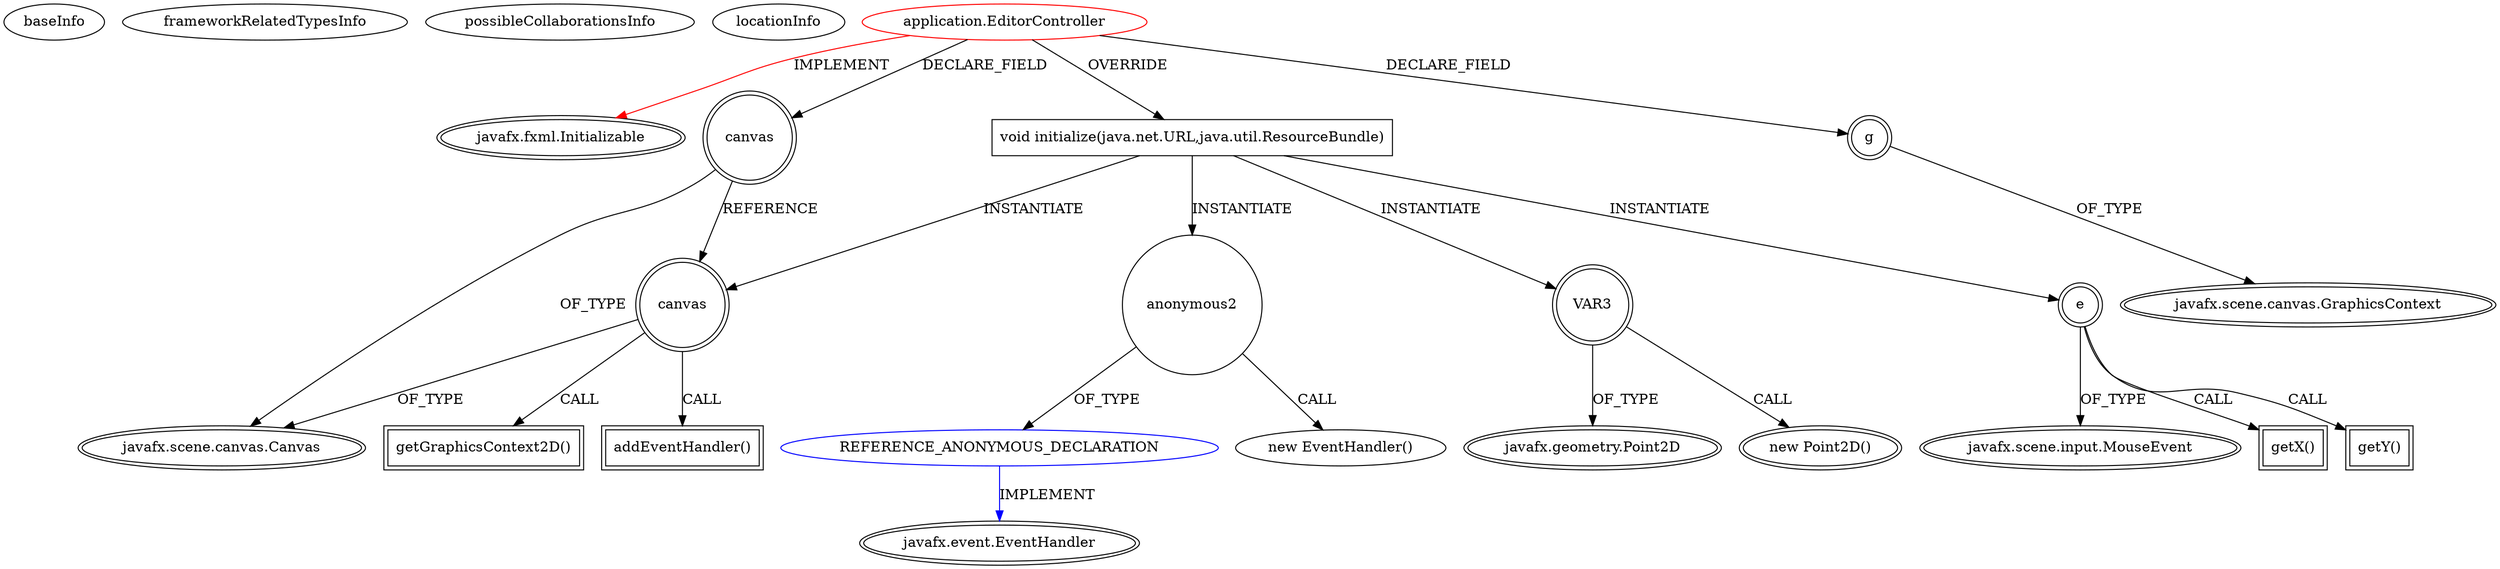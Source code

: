 digraph {
baseInfo[graphId=1208,category="extension_graph",isAnonymous=false,possibleRelation=true]
frameworkRelatedTypesInfo[0="javafx.fxml.Initializable"]
possibleCollaborationsInfo[0="1208~OVERRIDING_METHOD_DECLARATION-INSTANTIATION-~javafx.fxml.Initializable ~javafx.event.EventHandler ~false~true"]
locationInfo[projectName="SeventhSon-CGFilters",filePath="/SeventhSon-CGFilters/CGFilters-master/src/application/EditorController.java",contextSignature="EditorController",graphId="1208"]
0[label="application.EditorController",vertexType="ROOT_CLIENT_CLASS_DECLARATION",isFrameworkType=false,color=red]
1[label="javafx.fxml.Initializable",vertexType="FRAMEWORK_INTERFACE_TYPE",isFrameworkType=true,peripheries=2]
2[label="canvas",vertexType="FIELD_DECLARATION",isFrameworkType=true,peripheries=2,shape=circle]
3[label="javafx.scene.canvas.Canvas",vertexType="FRAMEWORK_CLASS_TYPE",isFrameworkType=true,peripheries=2]
4[label="g",vertexType="FIELD_DECLARATION",isFrameworkType=true,peripheries=2,shape=circle]
5[label="javafx.scene.canvas.GraphicsContext",vertexType="FRAMEWORK_CLASS_TYPE",isFrameworkType=true,peripheries=2]
6[label="void initialize(java.net.URL,java.util.ResourceBundle)",vertexType="OVERRIDING_METHOD_DECLARATION",isFrameworkType=false,shape=box]
7[label="canvas",vertexType="VARIABLE_EXPRESION",isFrameworkType=true,peripheries=2,shape=circle]
8[label="getGraphicsContext2D()",vertexType="INSIDE_CALL",isFrameworkType=true,peripheries=2,shape=box]
11[label="addEventHandler()",vertexType="INSIDE_CALL",isFrameworkType=true,peripheries=2,shape=box]
13[label="anonymous2",vertexType="VARIABLE_EXPRESION",isFrameworkType=false,shape=circle]
14[label="REFERENCE_ANONYMOUS_DECLARATION",vertexType="REFERENCE_ANONYMOUS_DECLARATION",isFrameworkType=false,color=blue]
15[label="javafx.event.EventHandler",vertexType="FRAMEWORK_INTERFACE_TYPE",isFrameworkType=true,peripheries=2]
12[label="new EventHandler()",vertexType="CONSTRUCTOR_CALL",isFrameworkType=false]
17[label="VAR3",vertexType="VARIABLE_EXPRESION",isFrameworkType=true,peripheries=2,shape=circle]
18[label="javafx.geometry.Point2D",vertexType="FRAMEWORK_CLASS_TYPE",isFrameworkType=true,peripheries=2]
16[label="new Point2D()",vertexType="CONSTRUCTOR_CALL",isFrameworkType=true,peripheries=2]
19[label="e",vertexType="VARIABLE_EXPRESION",isFrameworkType=true,peripheries=2,shape=circle]
21[label="javafx.scene.input.MouseEvent",vertexType="FRAMEWORK_CLASS_TYPE",isFrameworkType=true,peripheries=2]
20[label="getX()",vertexType="INSIDE_CALL",isFrameworkType=true,peripheries=2,shape=box]
23[label="getY()",vertexType="INSIDE_CALL",isFrameworkType=true,peripheries=2,shape=box]
0->1[label="IMPLEMENT",color=red]
0->2[label="DECLARE_FIELD"]
2->3[label="OF_TYPE"]
0->4[label="DECLARE_FIELD"]
4->5[label="OF_TYPE"]
0->6[label="OVERRIDE"]
6->7[label="INSTANTIATE"]
2->7[label="REFERENCE"]
7->3[label="OF_TYPE"]
7->8[label="CALL"]
7->11[label="CALL"]
6->13[label="INSTANTIATE"]
14->15[label="IMPLEMENT",color=blue]
13->14[label="OF_TYPE"]
13->12[label="CALL"]
6->17[label="INSTANTIATE"]
17->18[label="OF_TYPE"]
17->16[label="CALL"]
6->19[label="INSTANTIATE"]
19->21[label="OF_TYPE"]
19->20[label="CALL"]
19->23[label="CALL"]
}
